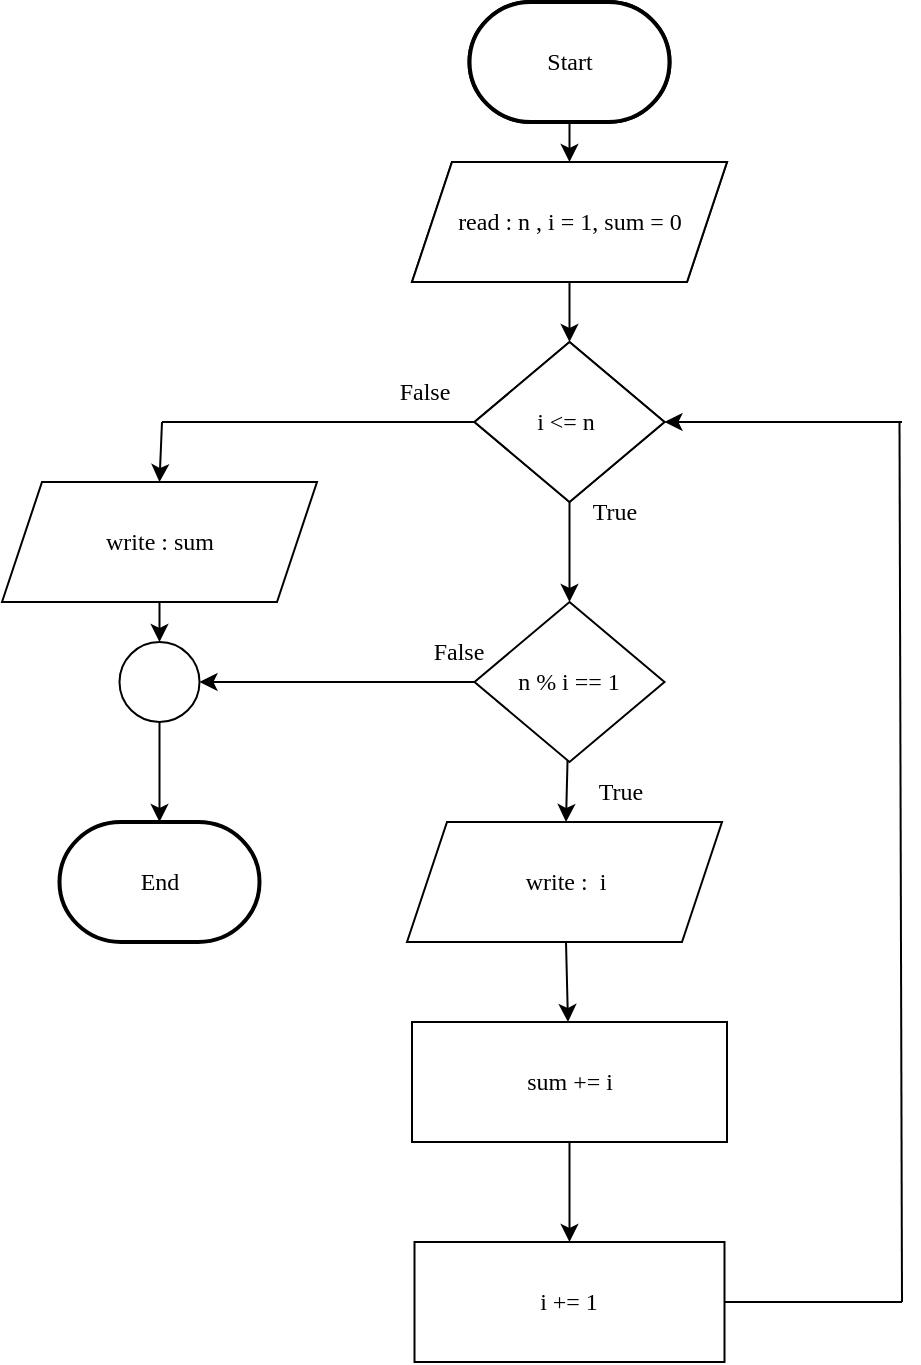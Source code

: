 <mxfile>
    <diagram id="85rCvK82Y8-7Mu0ogBqe" name="Page-1">
        <mxGraphModel dx="1130" dy="827" grid="1" gridSize="10" guides="1" tooltips="1" connect="1" arrows="1" fold="1" page="1" pageScale="1" pageWidth="850" pageHeight="1100" math="0" shadow="0">
            <root>
                <mxCell id="0"/>
                <mxCell id="1" parent="0"/>
                <mxCell id="2" value="&lt;font face=&quot;Kanit&quot;&gt;Start&lt;/font&gt;" style="strokeWidth=2;html=1;shape=mxgraph.flowchart.terminator;whiteSpace=wrap;" parent="1" vertex="1">
                    <mxGeometry x="273.75" y="70" width="100" height="60" as="geometry"/>
                </mxCell>
                <mxCell id="4" value="&lt;font data-font-src=&quot;https://fonts.googleapis.com/css?family=Kanit&quot; face=&quot;Kanit&quot;&gt;read : n , i = 1, sum = 0&lt;/font&gt;" style="shape=parallelogram;perimeter=parallelogramPerimeter;whiteSpace=wrap;html=1;fixedSize=1;" parent="1" vertex="1">
                    <mxGeometry x="245" y="150" width="157.5" height="60" as="geometry"/>
                </mxCell>
                <mxCell id="5" value="&lt;font data-font-src=&quot;https://fonts.googleapis.com/css?family=Kanit&quot; face=&quot;Kanit&quot;&gt;i &amp;lt;= n&amp;nbsp;&lt;/font&gt;" style="rhombus;whiteSpace=wrap;html=1;" parent="1" vertex="1">
                    <mxGeometry x="276.25" y="240" width="95" height="80" as="geometry"/>
                </mxCell>
                <mxCell id="6" value="" style="edgeStyle=none;html=1;fontFamily=Kanit;fontSource=https%3A%2F%2Ffonts.googleapis.com%2Fcss%3Ffamily%3DKanit;entryX=0.5;entryY=0;entryDx=0;entryDy=0;" parent="1" source="7" target="10" edge="1">
                    <mxGeometry relative="1" as="geometry"/>
                </mxCell>
                <mxCell id="7" value="&lt;font face=&quot;Kanit&quot;&gt;Start&lt;/font&gt;" style="strokeWidth=2;html=1;shape=mxgraph.flowchart.terminator;whiteSpace=wrap;" parent="1" vertex="1">
                    <mxGeometry x="273.75" y="70" width="100" height="60" as="geometry"/>
                </mxCell>
                <mxCell id="8" value="&lt;font face=&quot;Kanit&quot;&gt;End&lt;/font&gt;" style="strokeWidth=2;html=1;shape=mxgraph.flowchart.terminator;whiteSpace=wrap;" parent="1" vertex="1">
                    <mxGeometry x="68.75" y="480" width="100" height="60" as="geometry"/>
                </mxCell>
                <mxCell id="9" value="" style="edgeStyle=none;html=1;fontFamily=Kanit;fontSource=https%3A%2F%2Ffonts.googleapis.com%2Fcss%3Ffamily%3DKanit;" parent="1" source="10" target="13" edge="1">
                    <mxGeometry relative="1" as="geometry"/>
                </mxCell>
                <mxCell id="10" value="&lt;font data-font-src=&quot;https://fonts.googleapis.com/css?family=Kanit&quot; face=&quot;Kanit&quot;&gt;read : n , i = 1, sum = 0&lt;/font&gt;" style="shape=parallelogram;perimeter=parallelogramPerimeter;whiteSpace=wrap;html=1;fixedSize=1;" parent="1" vertex="1">
                    <mxGeometry x="245" y="150" width="157.5" height="60" as="geometry"/>
                </mxCell>
                <mxCell id="11" value="" style="edgeStyle=none;html=1;fontFamily=Kanit;fontSource=https%3A%2F%2Ffonts.googleapis.com%2Fcss%3Ffamily%3DKanit;" parent="1" source="13" target="16" edge="1">
                    <mxGeometry relative="1" as="geometry"/>
                </mxCell>
                <mxCell id="13" value="&lt;font data-font-src=&quot;https://fonts.googleapis.com/css?family=Kanit&quot; face=&quot;Kanit&quot;&gt;i &amp;lt;= n&amp;nbsp;&lt;/font&gt;" style="rhombus;whiteSpace=wrap;html=1;" parent="1" vertex="1">
                    <mxGeometry x="276.25" y="240" width="95" height="80" as="geometry"/>
                </mxCell>
                <mxCell id="33" value="" style="edgeStyle=none;html=1;" parent="1" source="16" target="32" edge="1">
                    <mxGeometry relative="1" as="geometry"/>
                </mxCell>
                <mxCell id="50" value="" style="edgeStyle=none;html=1;" parent="1" source="16" target="46" edge="1">
                    <mxGeometry relative="1" as="geometry"/>
                </mxCell>
                <mxCell id="16" value="&lt;font data-font-src=&quot;https://fonts.googleapis.com/css?family=Kanit&quot; face=&quot;Kanit&quot;&gt;n % i == 1&lt;/font&gt;" style="rhombus;whiteSpace=wrap;html=1;" parent="1" vertex="1">
                    <mxGeometry x="276.25" y="370" width="95" height="80" as="geometry"/>
                </mxCell>
                <mxCell id="43" value="" style="edgeStyle=none;html=1;" parent="1" source="17" target="42" edge="1">
                    <mxGeometry relative="1" as="geometry"/>
                </mxCell>
                <mxCell id="17" value="&lt;font face=&quot;Kanit&quot;&gt;sum += i&lt;/font&gt;" style="rounded=0;whiteSpace=wrap;html=1;fontFamily=Helvetica;fontSize=12;fontColor=default;align=center;strokeColor=default;fillColor=default;" parent="1" vertex="1">
                    <mxGeometry x="245" y="580" width="157.5" height="60" as="geometry"/>
                </mxCell>
                <mxCell id="20" value="" style="endArrow=none;html=1;fontFamily=Kanit;fontSource=https%3A%2F%2Ffonts.googleapis.com%2Fcss%3Ffamily%3DKanit;" parent="1" edge="1">
                    <mxGeometry width="50" height="50" relative="1" as="geometry">
                        <mxPoint x="490" y="720" as="sourcePoint"/>
                        <mxPoint x="488.75" y="280" as="targetPoint"/>
                    </mxGeometry>
                </mxCell>
                <mxCell id="21" value="" style="endArrow=classic;html=1;fontFamily=Kanit;fontSource=https%3A%2F%2Ffonts.googleapis.com%2Fcss%3Ffamily%3DKanit;entryX=1;entryY=0.5;entryDx=0;entryDy=0;" parent="1" target="13" edge="1">
                    <mxGeometry width="50" height="50" relative="1" as="geometry">
                        <mxPoint x="490" y="280" as="sourcePoint"/>
                        <mxPoint x="428.75" y="270" as="targetPoint"/>
                    </mxGeometry>
                </mxCell>
                <mxCell id="26" value="False" style="text;html=1;align=center;verticalAlign=middle;resizable=0;points=[];autosize=1;strokeColor=none;fillColor=none;fontFamily=Kanit;fontSource=https%3A%2F%2Ffonts.googleapis.com%2Fcss%3Ffamily%3DKanit;" parent="1" vertex="1">
                    <mxGeometry x="242.5" y="380" width="50" height="30" as="geometry"/>
                </mxCell>
                <mxCell id="27" value="True" style="text;html=1;align=center;verticalAlign=middle;resizable=0;points=[];autosize=1;strokeColor=none;fillColor=none;fontFamily=Kanit;fontSource=https%3A%2F%2Ffonts.googleapis.com%2Fcss%3Ffamily%3DKanit;" parent="1" vertex="1">
                    <mxGeometry x="323.75" y="450" width="50" height="30" as="geometry"/>
                </mxCell>
                <mxCell id="29" value="True" style="text;html=1;align=center;verticalAlign=middle;resizable=0;points=[];autosize=1;strokeColor=none;fillColor=none;fontFamily=Kanit;fontSource=https%3A%2F%2Ffonts.googleapis.com%2Fcss%3Ffamily%3DKanit;" parent="1" vertex="1">
                    <mxGeometry x="321.25" y="310" width="50" height="30" as="geometry"/>
                </mxCell>
                <mxCell id="30" value="False" style="text;html=1;align=center;verticalAlign=middle;resizable=0;points=[];autosize=1;strokeColor=none;fillColor=none;fontFamily=Kanit;fontSource=https%3A%2F%2Ffonts.googleapis.com%2Fcss%3Ffamily%3DKanit;" parent="1" vertex="1">
                    <mxGeometry x="226.25" y="250" width="50" height="30" as="geometry"/>
                </mxCell>
                <mxCell id="34" value="" style="edgeStyle=none;html=1;" parent="1" source="32" target="17" edge="1">
                    <mxGeometry relative="1" as="geometry"/>
                </mxCell>
                <mxCell id="32" value="&lt;font face=&quot;Kanit&quot;&gt;write :&amp;nbsp; i&lt;/font&gt;" style="shape=parallelogram;perimeter=parallelogramPerimeter;whiteSpace=wrap;html=1;fixedSize=1;" parent="1" vertex="1">
                    <mxGeometry x="242.5" y="480" width="157.5" height="60" as="geometry"/>
                </mxCell>
                <mxCell id="52" value="" style="edgeStyle=none;html=1;" parent="1" source="31" target="46" edge="1">
                    <mxGeometry relative="1" as="geometry"/>
                </mxCell>
                <mxCell id="31" value="&lt;font face=&quot;Kanit&quot;&gt;write : sum&lt;/font&gt;" style="shape=parallelogram;perimeter=parallelogramPerimeter;whiteSpace=wrap;html=1;fixedSize=1;" parent="1" vertex="1">
                    <mxGeometry x="40" y="310" width="157.5" height="60" as="geometry"/>
                </mxCell>
                <mxCell id="40" value="" style="endArrow=none;html=1;entryX=0;entryY=0.5;entryDx=0;entryDy=0;" parent="1" target="13" edge="1">
                    <mxGeometry width="50" height="50" relative="1" as="geometry">
                        <mxPoint x="120" y="280" as="sourcePoint"/>
                        <mxPoint x="390" y="420" as="targetPoint"/>
                    </mxGeometry>
                </mxCell>
                <mxCell id="41" value="" style="endArrow=classic;html=1;entryX=0.5;entryY=0;entryDx=0;entryDy=0;" parent="1" target="31" edge="1">
                    <mxGeometry width="50" height="50" relative="1" as="geometry">
                        <mxPoint x="120" y="280" as="sourcePoint"/>
                        <mxPoint x="390" y="420" as="targetPoint"/>
                    </mxGeometry>
                </mxCell>
                <mxCell id="42" value="&lt;font data-font-src=&quot;https://fonts.googleapis.com/css?family=Kanit&quot; face=&quot;Kanit&quot;&gt;i += 1&lt;/font&gt;" style="rounded=0;whiteSpace=wrap;html=1;" parent="1" vertex="1">
                    <mxGeometry x="246.25" y="690" width="155" height="60" as="geometry"/>
                </mxCell>
                <mxCell id="45" value="" style="endArrow=none;html=1;exitX=1;exitY=0.5;exitDx=0;exitDy=0;" parent="1" source="42" edge="1">
                    <mxGeometry width="50" height="50" relative="1" as="geometry">
                        <mxPoint x="420" y="710" as="sourcePoint"/>
                        <mxPoint x="490" y="720" as="targetPoint"/>
                    </mxGeometry>
                </mxCell>
                <mxCell id="53" value="" style="edgeStyle=none;html=1;" parent="1" source="46" target="8" edge="1">
                    <mxGeometry relative="1" as="geometry"/>
                </mxCell>
                <mxCell id="46" value="" style="ellipse;whiteSpace=wrap;html=1;aspect=fixed;" parent="1" vertex="1">
                    <mxGeometry x="98.75" y="390" width="40" height="40" as="geometry"/>
                </mxCell>
            </root>
        </mxGraphModel>
    </diagram>
</mxfile>